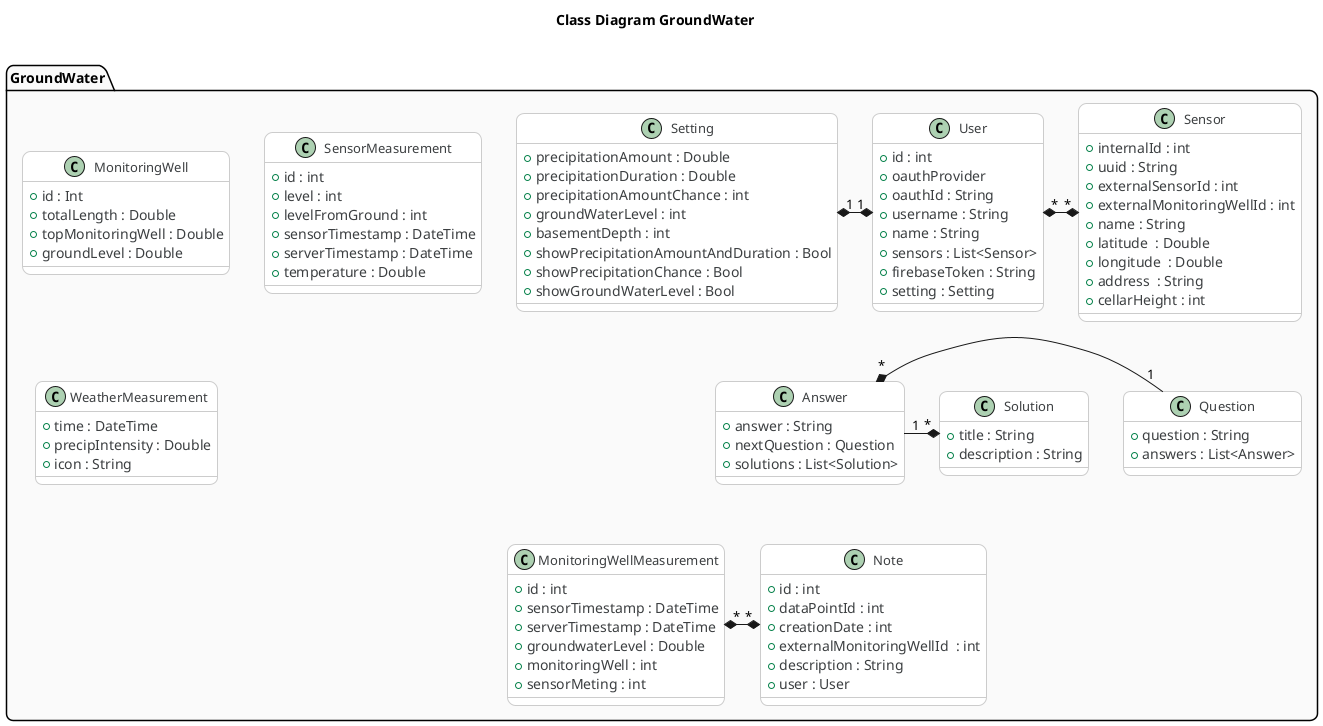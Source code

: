 @startuml

title Class Diagram GroundWater\n
skinparam class {
    BorderColor CCC
    BackgroundColor white
}

skinparam roundCorner 15
skinparam ClassBorderThickness 1
skinparam ClassFontSize 13
skinparam ClassAttributeFontColor #3c3f41
skinparam CircledCharacterRadius 10
skinparam CircledCharacterFontSize 14
skinparam Shadowing false
skinparam NoteBackgroundColor white
skinparam NoteBorderColor #ccc

Package GroundWater #fafafa/fafafa {
}
namespace GroundWater {
  class GroundWater.Sensor {
	  + internalId : int
	  + uuid : String
	  + externalSensorId : int
	  + externalMonitoringWellId : int
	  + name : String
	  + latitude  : Double
	  + longitude  : Double
	  + address  : String
	  + cellarHeight : int
  }

  class GroundWater.User {
  	  + id : int
  	  + oauthProvider
  	  + oauthId : String
  	  + username : String
  	  + name : String
  	  + sensors : List<Sensor>
  	  + firebaseToken : String
  	  + setting : Setting
  }

  class GroundWater.Note {
	  + id : int
	  + dataPointId : int
	  + creationDate : int
	  + externalMonitoringWellId  : int
	  + description : String
	  + user : User
  }

  class GroundWater.MonitoringWellMeasurement {
      + id : int
      + sensorTimestamp : DateTime
      + serverTimestamp : DateTime
      + groundwaterLevel : Double
      + monitoringWell : int
      + sensorMeting : int
   }

   class GroundWater.MonitoringWell {
      + id : Int
      + totalLength : Double
      + topMonitoringWell : Double
      + groundLevel : Double
   }

   class GroundWater.SensorMeasurement {
      + id : int
      + level : int
      + levelFromGround : int
      + sensorTimestamp : DateTime
      + serverTimestamp : DateTime
      + temperature : Double
   }

   class GroundWater.WeatherMeasurement {
   	 + time : DateTime
     + precipIntensity : Double
     + icon : String
   }

   class GroundWater.Setting {
      + precipitationAmount : Double
      + precipitationDuration : Double
      + precipitationAmountChance : int
      + groundWaterLevel : int
      + basementDepth : int
      + showPrecipitationAmountAndDuration : Bool
      + showPrecipitationChance : Bool
      + showGroundWaterLevel : Bool
   }

   class GroundWater.Solution {
      + title : String
      + description : String
   }

   class GroundWater.Question {
      + question : String
      + answers : List<Answer>
   }

   class GroundWater.Answer {
      + answer : String
      + nextQuestion : Question
      + solutions : List<Solution>
    }
}



GroundWater.User "*" 	*-r-* 	"*" GroundWater.Sensor
GroundWater.Answer "1" -r-* "*" GroundWater.Solution
GroundWater.Answer "*" *-r- "1" GroundWater.Question
GroundWater.Note "*" *-l-* "*" GroundWater.MonitoringWellMeasurement
GroundWater.User "1" *-l-* "1" GroundWater.Setting

' This is purely so the classes won't remain as one big horizontal image but rather a grid
GroundWater.Answer -[hidden]- GroundWater.Note
GroundWater.Sensor -[hidden]- GroundWater.MonitoringWellMeasurement
GroundWater.Sensor -[hidden]- GroundWater.Answer

@enduml
